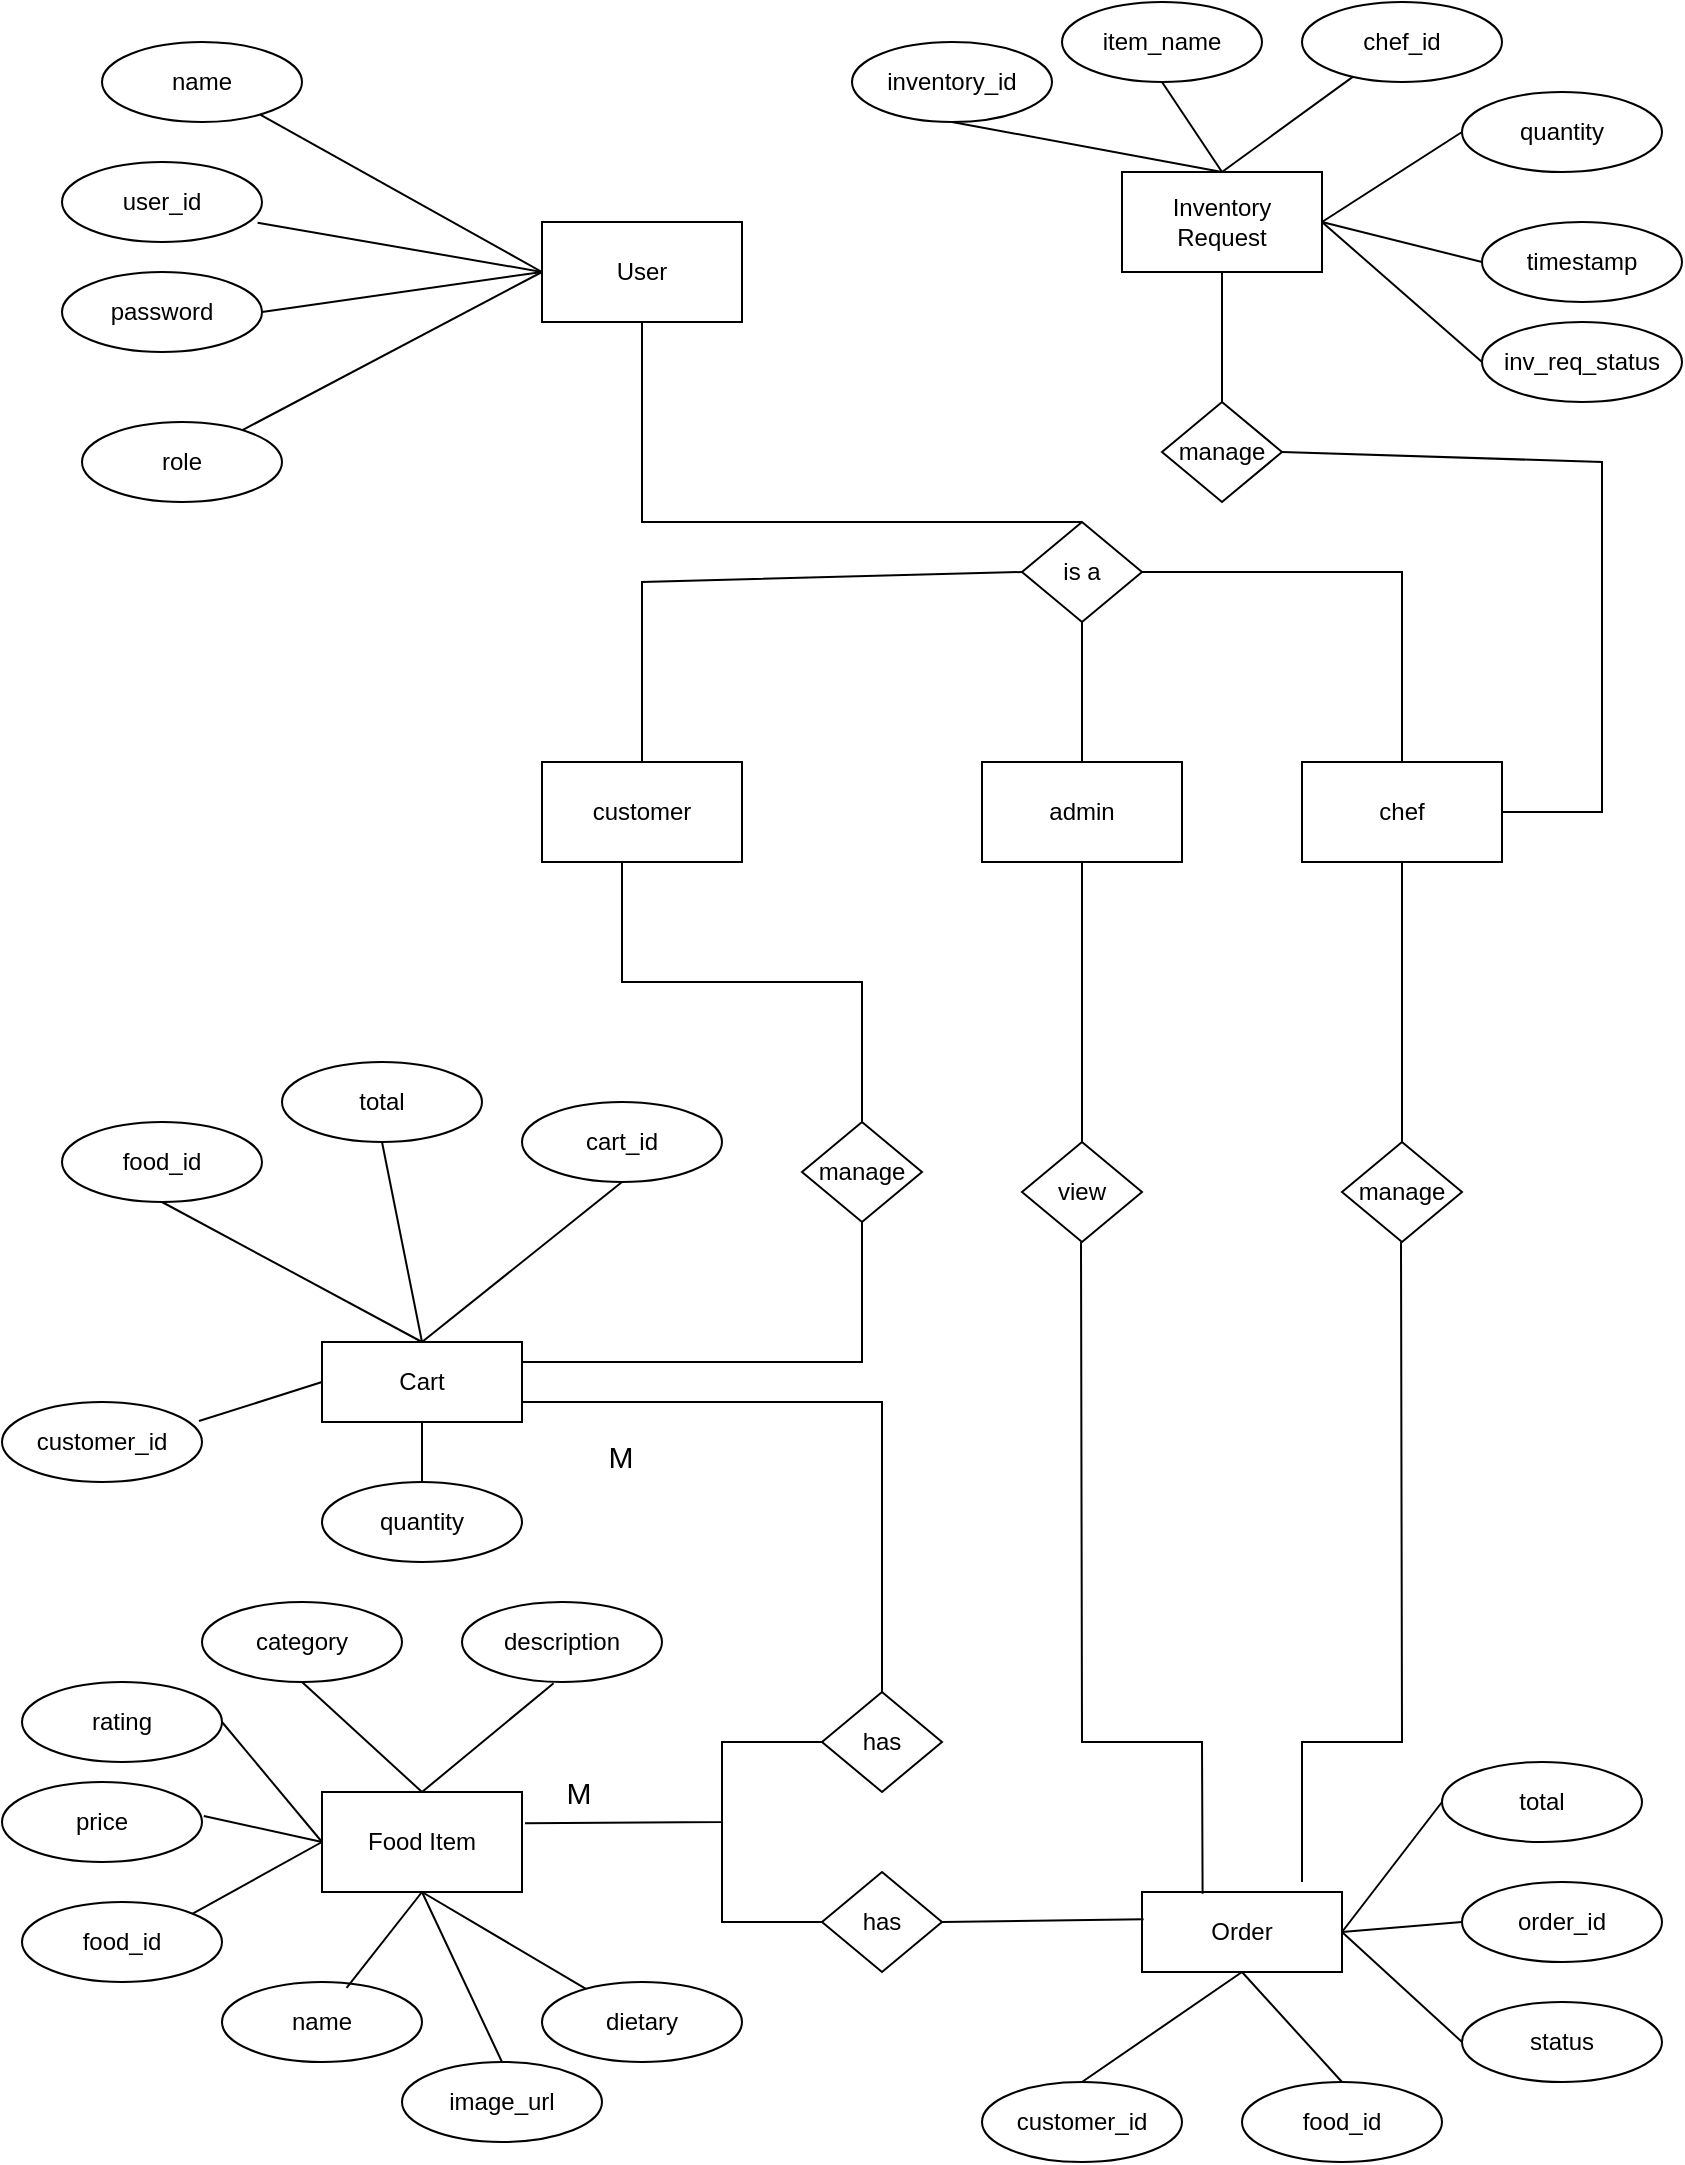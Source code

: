 <mxfile version="21.2.8" type="device">
  <diagram name="Page-1" id="ueVJuSLTtOk58KGuFALB">
    <mxGraphModel dx="1418" dy="933" grid="1" gridSize="10" guides="1" tooltips="1" connect="1" arrows="1" fold="1" page="1" pageScale="1" pageWidth="850" pageHeight="1100" math="0" shadow="0">
      <root>
        <mxCell id="0" />
        <mxCell id="1" parent="0" />
        <mxCell id="zD9h97p-985Ib3SUe7in-34" value="" style="endArrow=none;html=1;rounded=0;entryX=0.5;entryY=1;entryDx=0;entryDy=0;exitX=0.5;exitY=0;exitDx=0;exitDy=0;" parent="1" source="ndSOo2jYobHY-_ho73UZ-8" target="ndSOo2jYobHY-_ho73UZ-14" edge="1">
          <mxGeometry relative="1" as="geometry">
            <mxPoint x="610" y="345.0" as="sourcePoint" />
            <mxPoint x="690" y="340" as="targetPoint" />
            <Array as="points" />
          </mxGeometry>
        </mxCell>
        <mxCell id="oJbWSEmWCzC-VZwffRQP-2" value="User" style="html=1;dashed=0;whiteSpace=wrap;" parent="1" vertex="1">
          <mxGeometry x="270" y="120" width="100" height="50" as="geometry" />
        </mxCell>
        <mxCell id="oJbWSEmWCzC-VZwffRQP-4" value="" style="endArrow=none;html=1;rounded=0;exitX=0;exitY=0.5;exitDx=0;exitDy=0;" parent="1" source="oJbWSEmWCzC-VZwffRQP-2" target="oJbWSEmWCzC-VZwffRQP-5" edge="1">
          <mxGeometry relative="1" as="geometry">
            <mxPoint x="280" y="460" as="sourcePoint" />
            <mxPoint x="400" y="100" as="targetPoint" />
            <Array as="points" />
          </mxGeometry>
        </mxCell>
        <mxCell id="oJbWSEmWCzC-VZwffRQP-5" value="name" style="ellipse;whiteSpace=wrap;html=1;align=center;" parent="1" vertex="1">
          <mxGeometry x="50" y="30" width="100" height="40" as="geometry" />
        </mxCell>
        <mxCell id="oJbWSEmWCzC-VZwffRQP-6" value="user_id" style="ellipse;whiteSpace=wrap;html=1;align=center;" parent="1" vertex="1">
          <mxGeometry x="30" y="90" width="100" height="40" as="geometry" />
        </mxCell>
        <mxCell id="oJbWSEmWCzC-VZwffRQP-7" value="password" style="ellipse;whiteSpace=wrap;html=1;align=center;" parent="1" vertex="1">
          <mxGeometry x="30" y="145" width="100" height="40" as="geometry" />
        </mxCell>
        <mxCell id="oJbWSEmWCzC-VZwffRQP-8" value="" style="endArrow=none;html=1;rounded=0;exitX=0.978;exitY=0.759;exitDx=0;exitDy=0;entryX=0;entryY=0.5;entryDx=0;entryDy=0;exitPerimeter=0;" parent="1" source="oJbWSEmWCzC-VZwffRQP-6" target="oJbWSEmWCzC-VZwffRQP-2" edge="1">
          <mxGeometry relative="1" as="geometry">
            <mxPoint x="320" y="140" as="sourcePoint" />
            <mxPoint x="230" y="425" as="targetPoint" />
          </mxGeometry>
        </mxCell>
        <mxCell id="oJbWSEmWCzC-VZwffRQP-9" value="" style="endArrow=none;html=1;rounded=0;entryX=1;entryY=0.5;entryDx=0;entryDy=0;exitX=0;exitY=0.5;exitDx=0;exitDy=0;" parent="1" source="oJbWSEmWCzC-VZwffRQP-2" target="oJbWSEmWCzC-VZwffRQP-7" edge="1">
          <mxGeometry relative="1" as="geometry">
            <mxPoint x="230" y="490" as="sourcePoint" />
            <mxPoint x="480" y="140" as="targetPoint" />
          </mxGeometry>
        </mxCell>
        <mxCell id="oJbWSEmWCzC-VZwffRQP-10" value="Food Item" style="whiteSpace=wrap;html=1;align=center;" parent="1" vertex="1">
          <mxGeometry x="160" y="905" width="100" height="50" as="geometry" />
        </mxCell>
        <mxCell id="oJbWSEmWCzC-VZwffRQP-16" value="food_id" style="ellipse;whiteSpace=wrap;html=1;align=center;" parent="1" vertex="1">
          <mxGeometry x="10" y="960" width="100" height="40" as="geometry" />
        </mxCell>
        <mxCell id="oJbWSEmWCzC-VZwffRQP-17" value="price" style="ellipse;whiteSpace=wrap;html=1;align=center;" parent="1" vertex="1">
          <mxGeometry y="900" width="100" height="40" as="geometry" />
        </mxCell>
        <mxCell id="oJbWSEmWCzC-VZwffRQP-18" value="rating" style="ellipse;whiteSpace=wrap;html=1;align=center;" parent="1" vertex="1">
          <mxGeometry x="10" y="850" width="100" height="40" as="geometry" />
        </mxCell>
        <mxCell id="oJbWSEmWCzC-VZwffRQP-19" value="description" style="ellipse;whiteSpace=wrap;html=1;align=center;" parent="1" vertex="1">
          <mxGeometry x="230" y="810" width="100" height="40" as="geometry" />
        </mxCell>
        <mxCell id="oJbWSEmWCzC-VZwffRQP-20" value="name" style="ellipse;whiteSpace=wrap;html=1;align=center;" parent="1" vertex="1">
          <mxGeometry x="110" y="1000" width="100" height="40" as="geometry" />
        </mxCell>
        <mxCell id="oJbWSEmWCzC-VZwffRQP-22" value="category" style="ellipse;whiteSpace=wrap;html=1;align=center;" parent="1" vertex="1">
          <mxGeometry x="100" y="810" width="100" height="40" as="geometry" />
        </mxCell>
        <mxCell id="oJbWSEmWCzC-VZwffRQP-23" value="image_url" style="ellipse;whiteSpace=wrap;html=1;align=center;" parent="1" vertex="1">
          <mxGeometry x="200" y="1040" width="100" height="40" as="geometry" />
        </mxCell>
        <mxCell id="oJbWSEmWCzC-VZwffRQP-26" value="dietary" style="ellipse;whiteSpace=wrap;html=1;align=center;" parent="1" vertex="1">
          <mxGeometry x="270" y="1000" width="100" height="40" as="geometry" />
        </mxCell>
        <mxCell id="oJbWSEmWCzC-VZwffRQP-32" value="" style="endArrow=none;html=1;rounded=0;exitX=1;exitY=0.5;exitDx=0;exitDy=0;entryX=0;entryY=0.5;entryDx=0;entryDy=0;" parent="1" source="oJbWSEmWCzC-VZwffRQP-18" target="oJbWSEmWCzC-VZwffRQP-10" edge="1">
          <mxGeometry relative="1" as="geometry">
            <mxPoint x="140" y="550" as="sourcePoint" />
            <mxPoint x="300" y="550" as="targetPoint" />
          </mxGeometry>
        </mxCell>
        <mxCell id="oJbWSEmWCzC-VZwffRQP-33" value="" style="endArrow=none;html=1;rounded=0;exitX=0.5;exitY=1;exitDx=0;exitDy=0;entryX=0.5;entryY=0;entryDx=0;entryDy=0;" parent="1" source="oJbWSEmWCzC-VZwffRQP-22" target="oJbWSEmWCzC-VZwffRQP-10" edge="1">
          <mxGeometry relative="1" as="geometry">
            <mxPoint x="130" y="490" as="sourcePoint" />
            <mxPoint x="186" y="870" as="targetPoint" />
          </mxGeometry>
        </mxCell>
        <mxCell id="oJbWSEmWCzC-VZwffRQP-35" value="" style="endArrow=none;html=1;rounded=0;exitX=0.458;exitY=1.015;exitDx=0;exitDy=0;exitPerimeter=0;entryX=0.5;entryY=0;entryDx=0;entryDy=0;" parent="1" source="oJbWSEmWCzC-VZwffRQP-19" target="oJbWSEmWCzC-VZwffRQP-10" edge="1">
          <mxGeometry relative="1" as="geometry">
            <mxPoint x="180" y="480" as="sourcePoint" />
            <mxPoint x="240" y="860" as="targetPoint" />
          </mxGeometry>
        </mxCell>
        <mxCell id="oJbWSEmWCzC-VZwffRQP-37" value="" style="endArrow=none;html=1;rounded=0;exitX=0.623;exitY=0.074;exitDx=0;exitDy=0;exitPerimeter=0;entryX=0.5;entryY=1;entryDx=0;entryDy=0;" parent="1" source="oJbWSEmWCzC-VZwffRQP-20" target="oJbWSEmWCzC-VZwffRQP-10" edge="1">
          <mxGeometry relative="1" as="geometry">
            <mxPoint x="296" y="491" as="sourcePoint" />
            <mxPoint x="170" y="920" as="targetPoint" />
          </mxGeometry>
        </mxCell>
        <mxCell id="oJbWSEmWCzC-VZwffRQP-38" value="" style="endArrow=none;html=1;rounded=0;exitX=1.009;exitY=0.424;exitDx=0;exitDy=0;entryX=0;entryY=0.5;entryDx=0;entryDy=0;exitPerimeter=0;" parent="1" source="oJbWSEmWCzC-VZwffRQP-17" target="oJbWSEmWCzC-VZwffRQP-10" edge="1">
          <mxGeometry relative="1" as="geometry">
            <mxPoint x="120" y="540" as="sourcePoint" />
            <mxPoint x="190" y="576" as="targetPoint" />
          </mxGeometry>
        </mxCell>
        <mxCell id="oJbWSEmWCzC-VZwffRQP-39" value="" style="endArrow=none;html=1;rounded=0;exitX=1;exitY=0;exitDx=0;exitDy=0;entryX=0;entryY=0.5;entryDx=0;entryDy=0;" parent="1" source="oJbWSEmWCzC-VZwffRQP-16" target="oJbWSEmWCzC-VZwffRQP-10" edge="1">
          <mxGeometry relative="1" as="geometry">
            <mxPoint x="130" y="550" as="sourcePoint" />
            <mxPoint x="200" y="586" as="targetPoint" />
          </mxGeometry>
        </mxCell>
        <mxCell id="oJbWSEmWCzC-VZwffRQP-40" value="" style="endArrow=none;html=1;rounded=0;entryX=0.5;entryY=0;entryDx=0;entryDy=0;exitX=0.5;exitY=1;exitDx=0;exitDy=0;" parent="1" source="oJbWSEmWCzC-VZwffRQP-10" target="oJbWSEmWCzC-VZwffRQP-23" edge="1">
          <mxGeometry relative="1" as="geometry">
            <mxPoint x="220" y="920" as="sourcePoint" />
            <mxPoint x="210" y="596" as="targetPoint" />
          </mxGeometry>
        </mxCell>
        <mxCell id="oJbWSEmWCzC-VZwffRQP-41" value="" style="endArrow=none;html=1;rounded=0;exitX=0.5;exitY=1;exitDx=0;exitDy=0;" parent="1" source="oJbWSEmWCzC-VZwffRQP-10" target="oJbWSEmWCzC-VZwffRQP-26" edge="1">
          <mxGeometry relative="1" as="geometry">
            <mxPoint x="237" y="593" as="sourcePoint" />
            <mxPoint x="220" y="650" as="targetPoint" />
          </mxGeometry>
        </mxCell>
        <mxCell id="oJbWSEmWCzC-VZwffRQP-44" value="Cart" style="whiteSpace=wrap;html=1;align=center;" parent="1" vertex="1">
          <mxGeometry x="160" y="680" width="100" height="40" as="geometry" />
        </mxCell>
        <mxCell id="oJbWSEmWCzC-VZwffRQP-46" value="cart_id" style="ellipse;whiteSpace=wrap;html=1;align=center;" parent="1" vertex="1">
          <mxGeometry x="260" y="560" width="100" height="40" as="geometry" />
        </mxCell>
        <mxCell id="oJbWSEmWCzC-VZwffRQP-47" value="customer_id" style="ellipse;whiteSpace=wrap;html=1;align=center;" parent="1" vertex="1">
          <mxGeometry y="710" width="100" height="40" as="geometry" />
        </mxCell>
        <mxCell id="oJbWSEmWCzC-VZwffRQP-48" value="quantity" style="ellipse;whiteSpace=wrap;html=1;align=center;" parent="1" vertex="1">
          <mxGeometry x="160" y="750" width="100" height="40" as="geometry" />
        </mxCell>
        <mxCell id="oJbWSEmWCzC-VZwffRQP-49" value="food_id" style="ellipse;whiteSpace=wrap;html=1;align=center;" parent="1" vertex="1">
          <mxGeometry x="30" y="570" width="100" height="40" as="geometry" />
        </mxCell>
        <mxCell id="oJbWSEmWCzC-VZwffRQP-56" value="Order" style="whiteSpace=wrap;html=1;align=center;" parent="1" vertex="1">
          <mxGeometry x="570" y="955" width="100" height="40" as="geometry" />
        </mxCell>
        <mxCell id="oJbWSEmWCzC-VZwffRQP-58" value="status" style="ellipse;whiteSpace=wrap;html=1;align=center;" parent="1" vertex="1">
          <mxGeometry x="730" y="1010" width="100" height="40" as="geometry" />
        </mxCell>
        <mxCell id="oJbWSEmWCzC-VZwffRQP-62" value="order_id" style="ellipse;whiteSpace=wrap;html=1;align=center;" parent="1" vertex="1">
          <mxGeometry x="730" y="950" width="100" height="40" as="geometry" />
        </mxCell>
        <mxCell id="oJbWSEmWCzC-VZwffRQP-63" value="total" style="ellipse;whiteSpace=wrap;html=1;align=center;" parent="1" vertex="1">
          <mxGeometry x="720" y="890" width="100" height="40" as="geometry" />
        </mxCell>
        <mxCell id="oJbWSEmWCzC-VZwffRQP-77" style="edgeStyle=orthogonalEdgeStyle;rounded=0;orthogonalLoop=1;jettySize=auto;html=1;exitX=0.5;exitY=1;exitDx=0;exitDy=0;" parent="1" edge="1">
          <mxGeometry relative="1" as="geometry">
            <mxPoint x="490" y="390" as="sourcePoint" />
            <mxPoint x="490" y="390" as="targetPoint" />
          </mxGeometry>
        </mxCell>
        <mxCell id="oJbWSEmWCzC-VZwffRQP-83" value="" style="endArrow=none;html=1;rounded=0;exitX=0;exitY=0.5;exitDx=0;exitDy=0;entryX=1;entryY=0.5;entryDx=0;entryDy=0;" parent="1" source="oJbWSEmWCzC-VZwffRQP-63" target="oJbWSEmWCzC-VZwffRQP-56" edge="1">
          <mxGeometry relative="1" as="geometry">
            <mxPoint x="430" y="770" as="sourcePoint" />
            <mxPoint x="510" y="550" as="targetPoint" />
          </mxGeometry>
        </mxCell>
        <mxCell id="oJbWSEmWCzC-VZwffRQP-84" value="" style="endArrow=none;html=1;rounded=0;exitX=0;exitY=0.5;exitDx=0;exitDy=0;" parent="1" source="oJbWSEmWCzC-VZwffRQP-62" edge="1">
          <mxGeometry relative="1" as="geometry">
            <mxPoint x="530" y="770" as="sourcePoint" />
            <mxPoint x="670" y="975" as="targetPoint" />
          </mxGeometry>
        </mxCell>
        <mxCell id="oJbWSEmWCzC-VZwffRQP-86" value="" style="endArrow=none;html=1;rounded=0;exitX=0;exitY=0.5;exitDx=0;exitDy=0;entryX=1;entryY=0.5;entryDx=0;entryDy=0;" parent="1" source="oJbWSEmWCzC-VZwffRQP-58" target="oJbWSEmWCzC-VZwffRQP-56" edge="1">
          <mxGeometry relative="1" as="geometry">
            <mxPoint x="640" y="740" as="sourcePoint" />
            <mxPoint x="625" y="790" as="targetPoint" />
          </mxGeometry>
        </mxCell>
        <mxCell id="oJbWSEmWCzC-VZwffRQP-90" value="" style="endArrow=none;html=1;rounded=0;entryX=0;entryY=0.5;entryDx=0;entryDy=0;exitX=0.985;exitY=0.238;exitDx=0;exitDy=0;exitPerimeter=0;" parent="1" source="oJbWSEmWCzC-VZwffRQP-47" target="oJbWSEmWCzC-VZwffRQP-44" edge="1">
          <mxGeometry relative="1" as="geometry">
            <mxPoint x="580" y="980" as="sourcePoint" />
            <mxPoint x="660" y="910" as="targetPoint" />
          </mxGeometry>
        </mxCell>
        <mxCell id="oJbWSEmWCzC-VZwffRQP-91" value="" style="endArrow=none;html=1;rounded=0;exitX=0.5;exitY=1;exitDx=0;exitDy=0;entryX=0.5;entryY=0;entryDx=0;entryDy=0;" parent="1" source="oJbWSEmWCzC-VZwffRQP-46" target="oJbWSEmWCzC-VZwffRQP-44" edge="1">
          <mxGeometry relative="1" as="geometry">
            <mxPoint x="200" y="880" as="sourcePoint" />
            <mxPoint x="660" y="900" as="targetPoint" />
          </mxGeometry>
        </mxCell>
        <mxCell id="oJbWSEmWCzC-VZwffRQP-93" value="" style="endArrow=none;html=1;rounded=0;entryX=0.5;entryY=1;entryDx=0;entryDy=0;" parent="1" source="oJbWSEmWCzC-VZwffRQP-48" target="oJbWSEmWCzC-VZwffRQP-44" edge="1">
          <mxGeometry relative="1" as="geometry">
            <mxPoint x="220" y="900" as="sourcePoint" />
            <mxPoint x="300" y="980" as="targetPoint" />
          </mxGeometry>
        </mxCell>
        <mxCell id="oJbWSEmWCzC-VZwffRQP-94" value="" style="endArrow=none;html=1;rounded=0;exitX=0.5;exitY=1;exitDx=0;exitDy=0;entryX=0.5;entryY=0;entryDx=0;entryDy=0;" parent="1" source="oJbWSEmWCzC-VZwffRQP-49" target="oJbWSEmWCzC-VZwffRQP-44" edge="1">
          <mxGeometry relative="1" as="geometry">
            <mxPoint x="230" y="910" as="sourcePoint" />
            <mxPoint x="700" y="960" as="targetPoint" />
          </mxGeometry>
        </mxCell>
        <mxCell id="oJbWSEmWCzC-VZwffRQP-96" value="" style="endArrow=none;html=1;rounded=0;entryX=0.271;entryY=0.905;entryDx=0;entryDy=0;entryPerimeter=0;exitX=0.5;exitY=0;exitDx=0;exitDy=0;" parent="1" source="ndSOo2jYobHY-_ho73UZ-8" target="ndSOo2jYobHY-_ho73UZ-10" edge="1">
          <mxGeometry relative="1" as="geometry">
            <mxPoint x="760" y="210" as="sourcePoint" />
            <mxPoint x="595" y="290.0" as="targetPoint" />
          </mxGeometry>
        </mxCell>
        <mxCell id="zD9h97p-985Ib3SUe7in-13" value="role" style="ellipse;whiteSpace=wrap;html=1;align=center;" parent="1" vertex="1">
          <mxGeometry x="40" y="220" width="100" height="40" as="geometry" />
        </mxCell>
        <mxCell id="zD9h97p-985Ib3SUe7in-14" value="" style="endArrow=none;html=1;rounded=0;exitX=0;exitY=0.5;exitDx=0;exitDy=0;" parent="1" source="oJbWSEmWCzC-VZwffRQP-2" target="zD9h97p-985Ib3SUe7in-13" edge="1">
          <mxGeometry relative="1" as="geometry">
            <mxPoint x="110" y="440" as="sourcePoint" />
            <mxPoint x="328" y="92" as="targetPoint" />
          </mxGeometry>
        </mxCell>
        <mxCell id="zD9h97p-985Ib3SUe7in-38" value="has" style="shape=rhombus;html=1;dashed=0;whiteSpace=wrap;perimeter=rhombusPerimeter;" parent="1" vertex="1">
          <mxGeometry x="410" y="855" width="60" height="50" as="geometry" />
        </mxCell>
        <mxCell id="zD9h97p-985Ib3SUe7in-41" value="" style="endArrow=none;html=1;rounded=0;entryX=0.5;entryY=0;entryDx=0;entryDy=0;exitX=1;exitY=0.75;exitDx=0;exitDy=0;" parent="1" source="oJbWSEmWCzC-VZwffRQP-44" target="zD9h97p-985Ib3SUe7in-38" edge="1">
          <mxGeometry relative="1" as="geometry">
            <mxPoint x="170" y="700" as="sourcePoint" />
            <mxPoint x="350" y="878.89" as="targetPoint" />
            <Array as="points">
              <mxPoint x="440" y="710" />
            </Array>
          </mxGeometry>
        </mxCell>
        <mxCell id="zD9h97p-985Ib3SUe7in-42" value="" style="endArrow=none;html=1;rounded=0;exitX=0;exitY=0.5;exitDx=0;exitDy=0;entryX=1.015;entryY=0.313;entryDx=0;entryDy=0;entryPerimeter=0;" parent="1" source="zD9h97p-985Ib3SUe7in-38" target="oJbWSEmWCzC-VZwffRQP-10" edge="1">
          <mxGeometry relative="1" as="geometry">
            <mxPoint x="260" y="770" as="sourcePoint" />
            <mxPoint x="390" y="820" as="targetPoint" />
            <Array as="points">
              <mxPoint x="360" y="880" />
              <mxPoint x="360" y="920" />
            </Array>
          </mxGeometry>
        </mxCell>
        <mxCell id="ndSOo2jYobHY-_ho73UZ-30" value="&lt;font style=&quot;font-size: 15px;&quot;&gt;M&lt;/font&gt;" style="edgeLabel;html=1;align=center;verticalAlign=middle;resizable=0;points=[];" vertex="1" connectable="0" parent="zD9h97p-985Ib3SUe7in-42">
          <mxGeometry x="0.718" y="4" relative="1" as="geometry">
            <mxPoint y="-20" as="offset" />
          </mxGeometry>
        </mxCell>
        <mxCell id="zD9h97p-985Ib3SUe7in-75" value="" style="endArrow=none;html=1;rounded=0;entryX=0.5;entryY=1;entryDx=0;entryDy=0;exitX=0.5;exitY=0;exitDx=0;exitDy=0;" parent="1" source="ndSOo2jYobHY-_ho73UZ-8" target="ndSOo2jYobHY-_ho73UZ-9" edge="1">
          <mxGeometry relative="1" as="geometry">
            <mxPoint x="480" y="405.0" as="sourcePoint" />
            <mxPoint x="480" y="330.0" as="targetPoint" />
          </mxGeometry>
        </mxCell>
        <mxCell id="zD9h97p-985Ib3SUe7in-77" value="manage" style="shape=rhombus;html=1;dashed=0;whiteSpace=wrap;perimeter=rhombusPerimeter;" parent="1" vertex="1">
          <mxGeometry x="400" y="570" width="60" height="50" as="geometry" />
        </mxCell>
        <mxCell id="ndSOo2jYobHY-_ho73UZ-8" value="Inventory &lt;br&gt;Request" style="html=1;dashed=0;whiteSpace=wrap;" vertex="1" parent="1">
          <mxGeometry x="560" y="95" width="100" height="50" as="geometry" />
        </mxCell>
        <mxCell id="ndSOo2jYobHY-_ho73UZ-9" value="inventory_id" style="ellipse;whiteSpace=wrap;html=1;align=center;" vertex="1" parent="1">
          <mxGeometry x="425" y="30" width="100" height="40" as="geometry" />
        </mxCell>
        <mxCell id="ndSOo2jYobHY-_ho73UZ-10" value="chef_id" style="ellipse;whiteSpace=wrap;html=1;align=center;" vertex="1" parent="1">
          <mxGeometry x="650" y="10" width="100" height="40" as="geometry" />
        </mxCell>
        <mxCell id="ndSOo2jYobHY-_ho73UZ-13" value="quantity" style="ellipse;whiteSpace=wrap;html=1;align=center;" vertex="1" parent="1">
          <mxGeometry x="730" y="55" width="100" height="40" as="geometry" />
        </mxCell>
        <mxCell id="ndSOo2jYobHY-_ho73UZ-14" value="item_name" style="ellipse;whiteSpace=wrap;html=1;align=center;" vertex="1" parent="1">
          <mxGeometry x="530" y="10" width="100" height="40" as="geometry" />
        </mxCell>
        <mxCell id="ndSOo2jYobHY-_ho73UZ-15" value="timestamp" style="ellipse;whiteSpace=wrap;html=1;align=center;" vertex="1" parent="1">
          <mxGeometry x="740" y="120" width="100" height="40" as="geometry" />
        </mxCell>
        <mxCell id="ndSOo2jYobHY-_ho73UZ-16" value="inv_req_status" style="ellipse;whiteSpace=wrap;html=1;align=center;" vertex="1" parent="1">
          <mxGeometry x="740" y="170" width="100" height="40" as="geometry" />
        </mxCell>
        <mxCell id="ndSOo2jYobHY-_ho73UZ-20" value="" style="endArrow=none;html=1;rounded=0;entryX=0;entryY=0.5;entryDx=0;entryDy=0;exitX=1;exitY=0.5;exitDx=0;exitDy=0;" edge="1" parent="1" source="ndSOo2jYobHY-_ho73UZ-8" target="ndSOo2jYobHY-_ho73UZ-13">
          <mxGeometry relative="1" as="geometry">
            <mxPoint x="570" y="200" as="sourcePoint" />
            <mxPoint x="720" y="290" as="targetPoint" />
          </mxGeometry>
        </mxCell>
        <mxCell id="ndSOo2jYobHY-_ho73UZ-21" value="" style="endArrow=none;html=1;rounded=0;exitX=0;exitY=0.5;exitDx=0;exitDy=0;entryX=1;entryY=0.5;entryDx=0;entryDy=0;" edge="1" parent="1" source="ndSOo2jYobHY-_ho73UZ-15" target="ndSOo2jYobHY-_ho73UZ-8">
          <mxGeometry relative="1" as="geometry">
            <mxPoint x="690" y="495" as="sourcePoint" />
            <mxPoint x="620" y="340" as="targetPoint" />
            <Array as="points" />
          </mxGeometry>
        </mxCell>
        <mxCell id="ndSOo2jYobHY-_ho73UZ-23" value="" style="endArrow=none;html=1;rounded=0;exitX=0;exitY=0.5;exitDx=0;exitDy=0;entryX=1;entryY=0.5;entryDx=0;entryDy=0;" edge="1" parent="1" source="ndSOo2jYobHY-_ho73UZ-16" target="ndSOo2jYobHY-_ho73UZ-8">
          <mxGeometry relative="1" as="geometry">
            <mxPoint x="700" y="495" as="sourcePoint" />
            <mxPoint x="620" y="340" as="targetPoint" />
            <Array as="points" />
          </mxGeometry>
        </mxCell>
        <mxCell id="ndSOo2jYobHY-_ho73UZ-27" value="total" style="ellipse;whiteSpace=wrap;html=1;align=center;" vertex="1" parent="1">
          <mxGeometry x="140" y="540" width="100" height="40" as="geometry" />
        </mxCell>
        <mxCell id="ndSOo2jYobHY-_ho73UZ-29" value="" style="endArrow=none;html=1;rounded=0;entryX=0.5;entryY=0;entryDx=0;entryDy=0;exitX=0.5;exitY=1;exitDx=0;exitDy=0;" edge="1" parent="1" source="ndSOo2jYobHY-_ho73UZ-27" target="oJbWSEmWCzC-VZwffRQP-44">
          <mxGeometry relative="1" as="geometry">
            <mxPoint x="640" y="830" as="sourcePoint" />
            <mxPoint x="630" y="900" as="targetPoint" />
          </mxGeometry>
        </mxCell>
        <mxCell id="ndSOo2jYobHY-_ho73UZ-32" value="&lt;font style=&quot;font-size: 15px;&quot;&gt;M&lt;/font&gt;" style="edgeLabel;html=1;align=center;verticalAlign=middle;resizable=0;points=[];" vertex="1" connectable="0" parent="1">
          <mxGeometry x="89.999" y="770" as="geometry">
            <mxPoint x="219" y="-33" as="offset" />
          </mxGeometry>
        </mxCell>
        <mxCell id="ndSOo2jYobHY-_ho73UZ-42" value="has" style="shape=rhombus;html=1;dashed=0;whiteSpace=wrap;perimeter=rhombusPerimeter;" vertex="1" parent="1">
          <mxGeometry x="410" y="945" width="60" height="50" as="geometry" />
        </mxCell>
        <mxCell id="ndSOo2jYobHY-_ho73UZ-43" value="" style="endArrow=none;html=1;rounded=0;entryX=0;entryY=0.5;entryDx=0;entryDy=0;" edge="1" parent="1" target="ndSOo2jYobHY-_ho73UZ-42">
          <mxGeometry relative="1" as="geometry">
            <mxPoint x="360" y="920" as="sourcePoint" />
            <mxPoint x="400" y="960" as="targetPoint" />
            <Array as="points">
              <mxPoint x="360" y="970" />
            </Array>
          </mxGeometry>
        </mxCell>
        <mxCell id="ndSOo2jYobHY-_ho73UZ-44" value="" style="endArrow=none;html=1;rounded=0;exitX=1;exitY=0.5;exitDx=0;exitDy=0;entryX=0.008;entryY=0.342;entryDx=0;entryDy=0;entryPerimeter=0;" edge="1" parent="1" source="ndSOo2jYobHY-_ho73UZ-42" target="oJbWSEmWCzC-VZwffRQP-56">
          <mxGeometry relative="1" as="geometry">
            <mxPoint x="540" y="770" as="sourcePoint" />
            <mxPoint x="700" y="770" as="targetPoint" />
          </mxGeometry>
        </mxCell>
        <mxCell id="ndSOo2jYobHY-_ho73UZ-46" value="" style="endArrow=none;html=1;rounded=0;exitX=0.5;exitY=1;exitDx=0;exitDy=0;entryX=0.5;entryY=0;entryDx=0;entryDy=0;" edge="1" parent="1" source="oJbWSEmWCzC-VZwffRQP-56" target="ndSOo2jYobHY-_ho73UZ-48">
          <mxGeometry relative="1" as="geometry">
            <mxPoint x="560" y="780" as="sourcePoint" />
            <mxPoint x="740" y="855.0" as="targetPoint" />
          </mxGeometry>
        </mxCell>
        <mxCell id="ndSOo2jYobHY-_ho73UZ-47" value="customer_id" style="ellipse;whiteSpace=wrap;html=1;align=center;" vertex="1" parent="1">
          <mxGeometry x="490" y="1050" width="100" height="40" as="geometry" />
        </mxCell>
        <mxCell id="ndSOo2jYobHY-_ho73UZ-48" value="food_id" style="ellipse;whiteSpace=wrap;html=1;align=center;" vertex="1" parent="1">
          <mxGeometry x="620" y="1050" width="100" height="40" as="geometry" />
        </mxCell>
        <mxCell id="ndSOo2jYobHY-_ho73UZ-49" value="" style="endArrow=none;html=1;rounded=0;entryX=0.5;entryY=0;entryDx=0;entryDy=0;" edge="1" parent="1" target="ndSOo2jYobHY-_ho73UZ-47">
          <mxGeometry relative="1" as="geometry">
            <mxPoint x="620" y="995" as="sourcePoint" />
            <mxPoint x="560" y="1050" as="targetPoint" />
          </mxGeometry>
        </mxCell>
        <mxCell id="ndSOo2jYobHY-_ho73UZ-50" value="" style="endArrow=none;html=1;rounded=0;entryX=0.5;entryY=1;entryDx=0;entryDy=0;" edge="1" parent="1" target="zD9h97p-985Ib3SUe7in-77">
          <mxGeometry relative="1" as="geometry">
            <mxPoint x="260" y="690" as="sourcePoint" />
            <mxPoint x="440" y="690" as="targetPoint" />
            <Array as="points">
              <mxPoint x="430" y="690" />
            </Array>
          </mxGeometry>
        </mxCell>
        <mxCell id="ndSOo2jYobHY-_ho73UZ-51" value="" style="endArrow=none;html=1;rounded=0;entryX=0.5;entryY=0;entryDx=0;entryDy=0;exitX=0.4;exitY=1;exitDx=0;exitDy=0;exitPerimeter=0;" edge="1" parent="1" source="ndSOo2jYobHY-_ho73UZ-55" target="zD9h97p-985Ib3SUe7in-77">
          <mxGeometry relative="1" as="geometry">
            <mxPoint x="140" y="500" as="sourcePoint" />
            <mxPoint x="490" y="484.57" as="targetPoint" />
            <Array as="points">
              <mxPoint x="310" y="500" />
              <mxPoint x="430" y="500" />
            </Array>
          </mxGeometry>
        </mxCell>
        <mxCell id="ndSOo2jYobHY-_ho73UZ-52" value="is a" style="shape=rhombus;html=1;dashed=0;whiteSpace=wrap;perimeter=rhombusPerimeter;" vertex="1" parent="1">
          <mxGeometry x="510" y="270" width="60" height="50" as="geometry" />
        </mxCell>
        <mxCell id="ndSOo2jYobHY-_ho73UZ-53" value="" style="endArrow=none;html=1;rounded=0;entryX=0.5;entryY=0;entryDx=0;entryDy=0;exitX=0.5;exitY=1;exitDx=0;exitDy=0;" edge="1" parent="1" source="oJbWSEmWCzC-VZwffRQP-2" target="ndSOo2jYobHY-_ho73UZ-52">
          <mxGeometry relative="1" as="geometry">
            <mxPoint x="330" y="470" as="sourcePoint" />
            <mxPoint x="490" y="470" as="targetPoint" />
            <Array as="points">
              <mxPoint x="320" y="270" />
            </Array>
          </mxGeometry>
        </mxCell>
        <mxCell id="ndSOo2jYobHY-_ho73UZ-55" value="customer" style="html=1;dashed=0;whiteSpace=wrap;" vertex="1" parent="1">
          <mxGeometry x="270" y="390" width="100" height="50" as="geometry" />
        </mxCell>
        <mxCell id="ndSOo2jYobHY-_ho73UZ-56" value="admin" style="html=1;dashed=0;whiteSpace=wrap;" vertex="1" parent="1">
          <mxGeometry x="490" y="390" width="100" height="50" as="geometry" />
        </mxCell>
        <mxCell id="ndSOo2jYobHY-_ho73UZ-57" value="chef" style="html=1;dashed=0;whiteSpace=wrap;" vertex="1" parent="1">
          <mxGeometry x="650" y="390" width="100" height="50" as="geometry" />
        </mxCell>
        <mxCell id="ndSOo2jYobHY-_ho73UZ-58" value="" style="endArrow=none;html=1;rounded=0;exitX=0.5;exitY=0;exitDx=0;exitDy=0;entryX=0;entryY=0.5;entryDx=0;entryDy=0;" edge="1" parent="1" source="ndSOo2jYobHY-_ho73UZ-55" target="ndSOo2jYobHY-_ho73UZ-52">
          <mxGeometry relative="1" as="geometry">
            <mxPoint x="150" y="304.44" as="sourcePoint" />
            <mxPoint x="310" y="304.44" as="targetPoint" />
            <Array as="points">
              <mxPoint x="320" y="300" />
            </Array>
          </mxGeometry>
        </mxCell>
        <mxCell id="ndSOo2jYobHY-_ho73UZ-59" value="" style="endArrow=none;html=1;rounded=0;exitX=0.5;exitY=1;exitDx=0;exitDy=0;entryX=0.5;entryY=0;entryDx=0;entryDy=0;" edge="1" parent="1" source="ndSOo2jYobHY-_ho73UZ-52" target="ndSOo2jYobHY-_ho73UZ-56">
          <mxGeometry relative="1" as="geometry">
            <mxPoint x="290" y="370" as="sourcePoint" />
            <mxPoint x="450" y="370" as="targetPoint" />
          </mxGeometry>
        </mxCell>
        <mxCell id="ndSOo2jYobHY-_ho73UZ-60" value="" style="endArrow=none;html=1;rounded=0;exitX=1;exitY=0.5;exitDx=0;exitDy=0;entryX=0.5;entryY=0;entryDx=0;entryDy=0;" edge="1" parent="1" source="ndSOo2jYobHY-_ho73UZ-52" target="ndSOo2jYobHY-_ho73UZ-57">
          <mxGeometry relative="1" as="geometry">
            <mxPoint x="360" y="350" as="sourcePoint" />
            <mxPoint x="520" y="350" as="targetPoint" />
            <Array as="points">
              <mxPoint x="700" y="295" />
            </Array>
          </mxGeometry>
        </mxCell>
        <mxCell id="ndSOo2jYobHY-_ho73UZ-62" value="view" style="shape=rhombus;html=1;dashed=0;whiteSpace=wrap;perimeter=rhombusPerimeter;" vertex="1" parent="1">
          <mxGeometry x="510" y="580" width="60" height="50" as="geometry" />
        </mxCell>
        <mxCell id="ndSOo2jYobHY-_ho73UZ-64" value="" style="endArrow=none;html=1;rounded=0;exitX=0.5;exitY=1;exitDx=0;exitDy=0;entryX=0.5;entryY=0;entryDx=0;entryDy=0;" edge="1" parent="1" source="ndSOo2jYobHY-_ho73UZ-56" target="ndSOo2jYobHY-_ho73UZ-62">
          <mxGeometry relative="1" as="geometry">
            <mxPoint x="480" y="590" as="sourcePoint" />
            <mxPoint x="640" y="590" as="targetPoint" />
          </mxGeometry>
        </mxCell>
        <mxCell id="ndSOo2jYobHY-_ho73UZ-65" value="" style="endArrow=none;html=1;rounded=0;exitX=0.5;exitY=1;exitDx=0;exitDy=0;entryX=0.303;entryY=0.023;entryDx=0;entryDy=0;entryPerimeter=0;" edge="1" parent="1" target="oJbWSEmWCzC-VZwffRQP-56">
          <mxGeometry relative="1" as="geometry">
            <mxPoint x="539.5" y="630" as="sourcePoint" />
            <mxPoint x="600" y="950" as="targetPoint" />
            <Array as="points">
              <mxPoint x="540" y="880" />
              <mxPoint x="600" y="880" />
            </Array>
          </mxGeometry>
        </mxCell>
        <mxCell id="ndSOo2jYobHY-_ho73UZ-66" value="manage" style="shape=rhombus;html=1;dashed=0;whiteSpace=wrap;perimeter=rhombusPerimeter;" vertex="1" parent="1">
          <mxGeometry x="670" y="580" width="60" height="50" as="geometry" />
        </mxCell>
        <mxCell id="ndSOo2jYobHY-_ho73UZ-67" value="" style="endArrow=none;html=1;rounded=0;exitX=0.5;exitY=1;exitDx=0;exitDy=0;entryX=0.5;entryY=0;entryDx=0;entryDy=0;" edge="1" parent="1" source="ndSOo2jYobHY-_ho73UZ-57" target="ndSOo2jYobHY-_ho73UZ-66">
          <mxGeometry relative="1" as="geometry">
            <mxPoint x="699.57" y="460" as="sourcePoint" />
            <mxPoint x="700.07" y="590" as="targetPoint" />
          </mxGeometry>
        </mxCell>
        <mxCell id="ndSOo2jYobHY-_ho73UZ-68" value="" style="endArrow=none;html=1;rounded=0;exitX=0.5;exitY=1;exitDx=0;exitDy=0;" edge="1" parent="1">
          <mxGeometry relative="1" as="geometry">
            <mxPoint x="699.5" y="630" as="sourcePoint" />
            <mxPoint x="650" y="950" as="targetPoint" />
            <Array as="points">
              <mxPoint x="700" y="880" />
              <mxPoint x="650" y="880" />
            </Array>
          </mxGeometry>
        </mxCell>
        <mxCell id="ndSOo2jYobHY-_ho73UZ-70" value="manage" style="shape=rhombus;html=1;dashed=0;whiteSpace=wrap;perimeter=rhombusPerimeter;" vertex="1" parent="1">
          <mxGeometry x="580" y="210" width="60" height="50" as="geometry" />
        </mxCell>
        <mxCell id="ndSOo2jYobHY-_ho73UZ-71" value="" style="endArrow=none;html=1;rounded=0;entryX=1;entryY=0.5;entryDx=0;entryDy=0;exitX=1;exitY=0.5;exitDx=0;exitDy=0;" edge="1" parent="1" source="ndSOo2jYobHY-_ho73UZ-70" target="ndSOo2jYobHY-_ho73UZ-57">
          <mxGeometry relative="1" as="geometry">
            <mxPoint x="640" y="240" as="sourcePoint" />
            <mxPoint x="820" y="234.09" as="targetPoint" />
            <Array as="points">
              <mxPoint x="800" y="240" />
              <mxPoint x="800" y="415" />
            </Array>
          </mxGeometry>
        </mxCell>
        <mxCell id="ndSOo2jYobHY-_ho73UZ-72" value="" style="endArrow=none;html=1;rounded=0;entryX=0.5;entryY=0;entryDx=0;entryDy=0;exitX=0.5;exitY=1;exitDx=0;exitDy=0;" edge="1" parent="1" source="ndSOo2jYobHY-_ho73UZ-8" target="ndSOo2jYobHY-_ho73UZ-70">
          <mxGeometry relative="1" as="geometry">
            <mxPoint x="360" y="260" as="sourcePoint" />
            <mxPoint x="520" y="260" as="targetPoint" />
          </mxGeometry>
        </mxCell>
      </root>
    </mxGraphModel>
  </diagram>
</mxfile>
